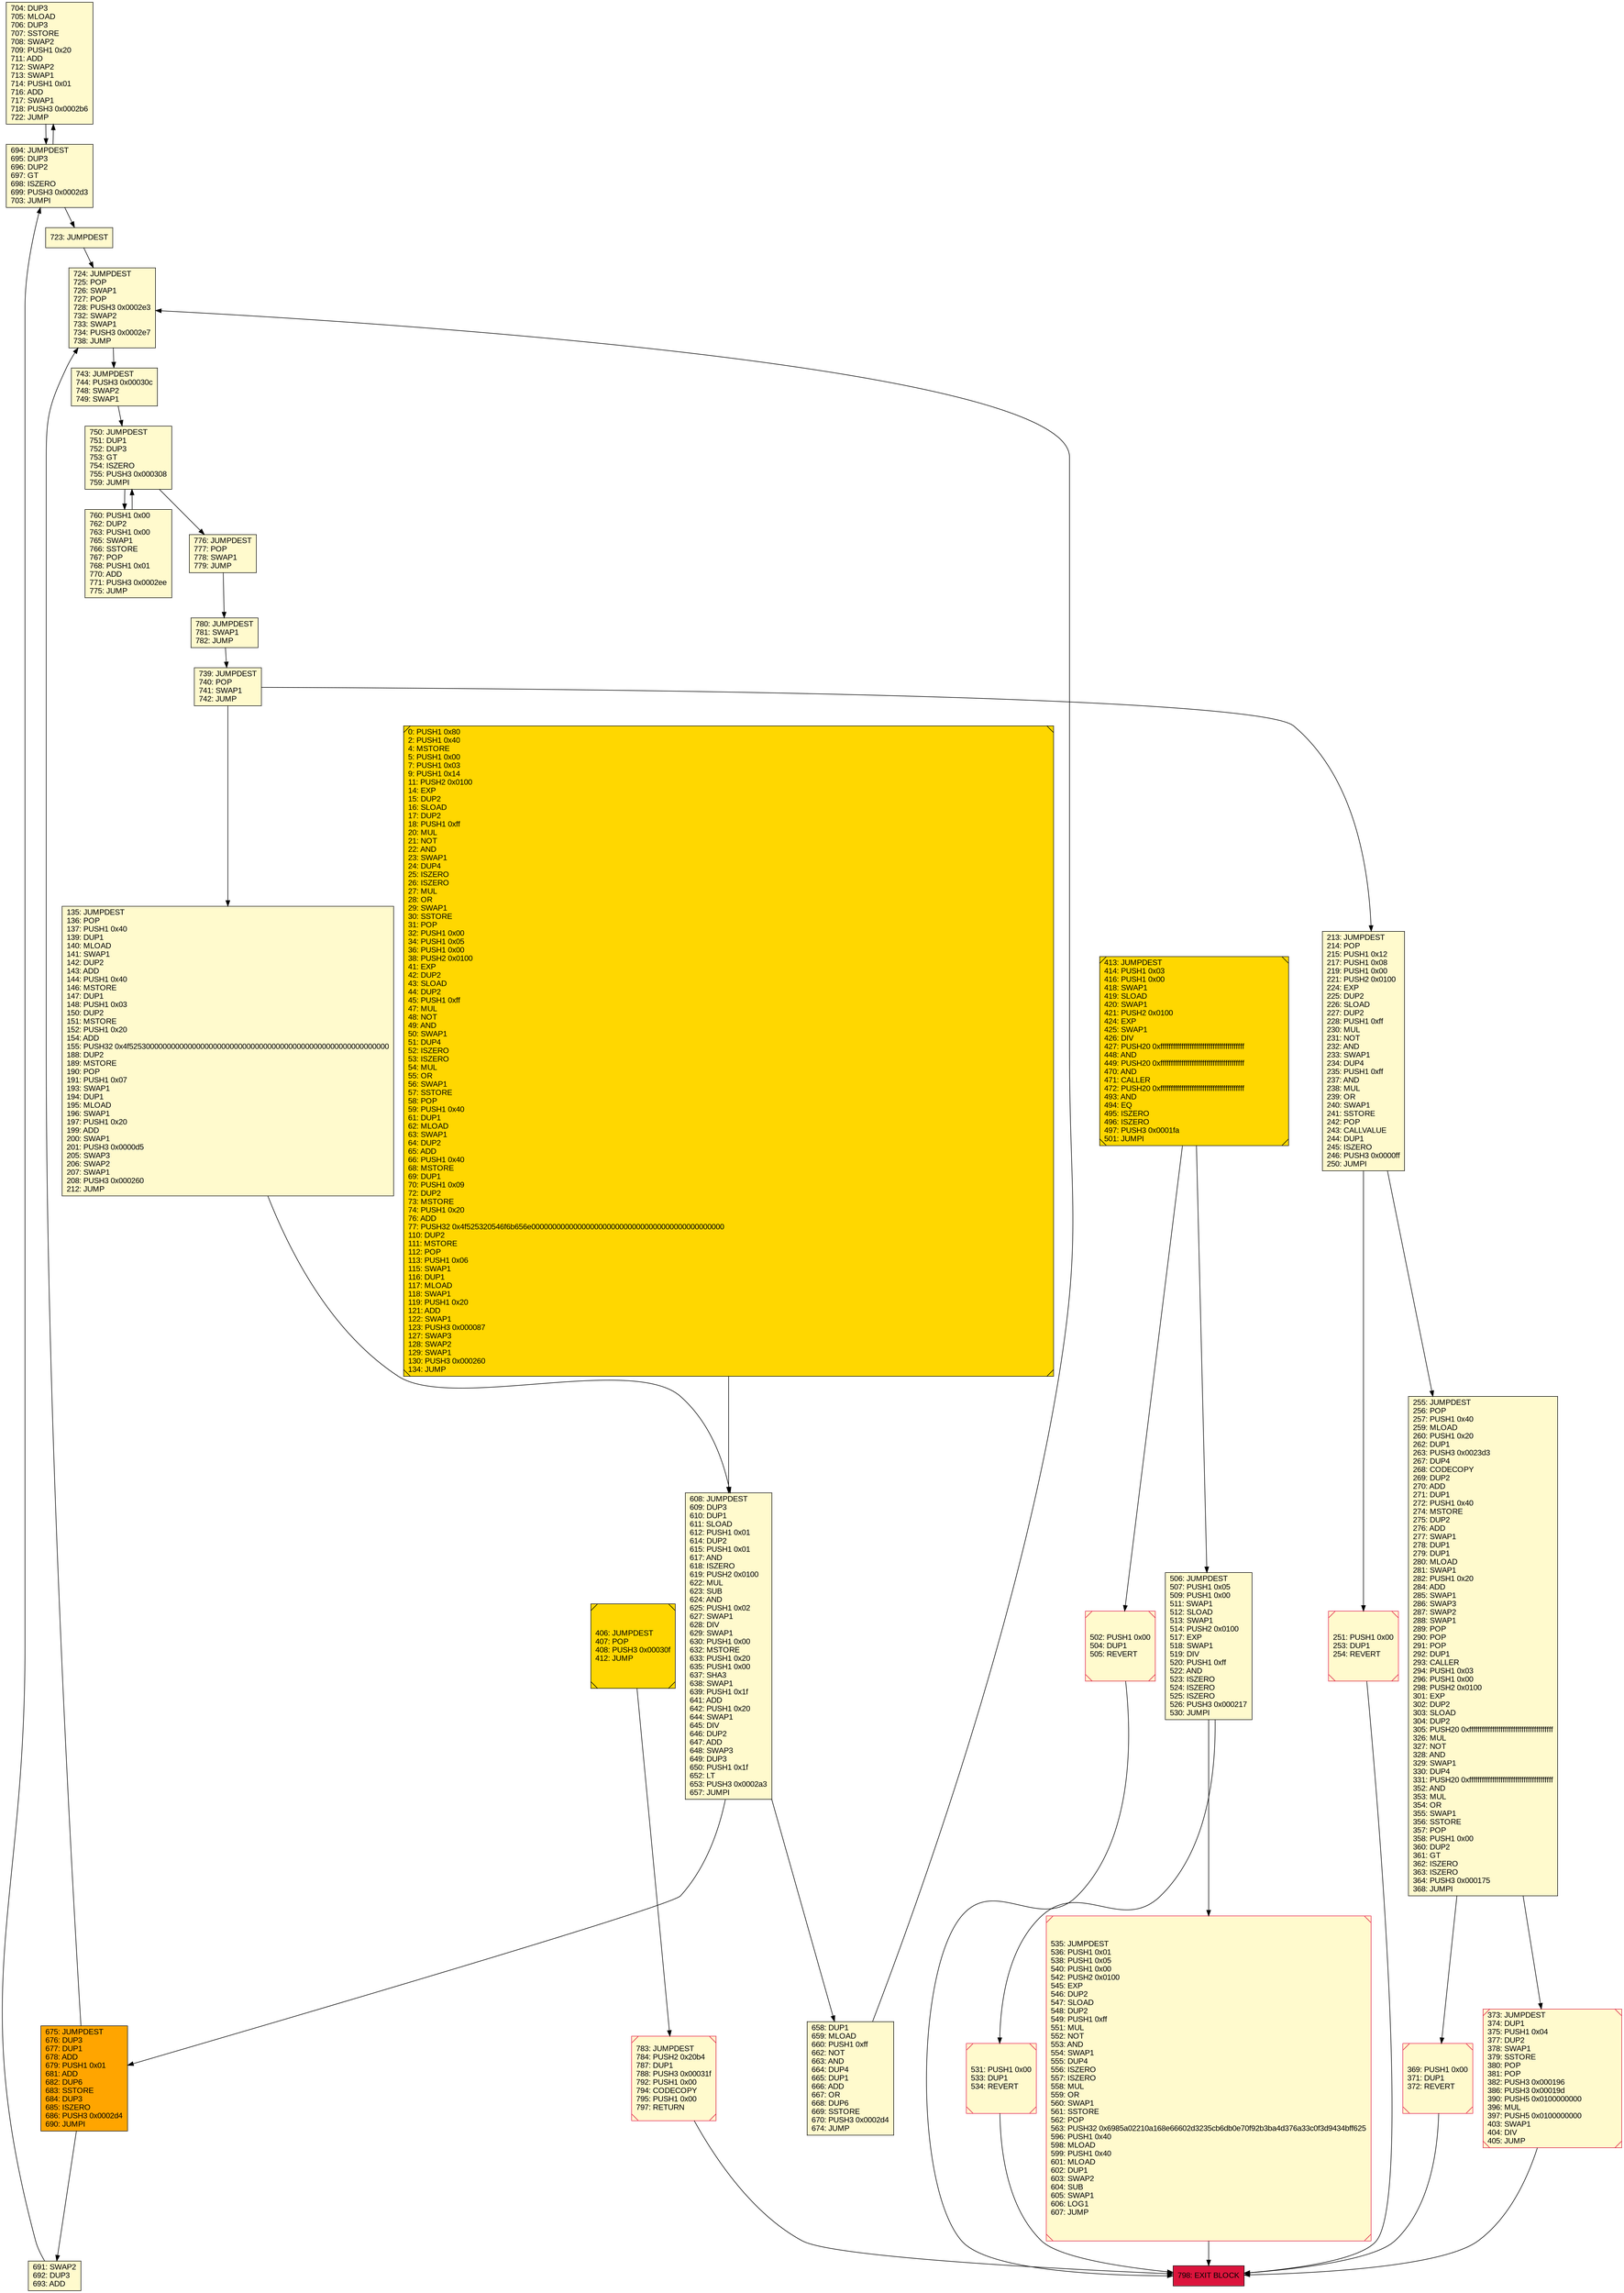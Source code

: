 digraph G {
bgcolor=transparent rankdir=UD;
node [shape=box style=filled color=black fillcolor=white fontname=arial fontcolor=black];
704 [label="704: DUP3\l705: MLOAD\l706: DUP3\l707: SSTORE\l708: SWAP2\l709: PUSH1 0x20\l711: ADD\l712: SWAP2\l713: SWAP1\l714: PUSH1 0x01\l716: ADD\l717: SWAP1\l718: PUSH3 0x0002b6\l722: JUMP\l" fillcolor=lemonchiffon ];
213 [label="213: JUMPDEST\l214: POP\l215: PUSH1 0x12\l217: PUSH1 0x08\l219: PUSH1 0x00\l221: PUSH2 0x0100\l224: EXP\l225: DUP2\l226: SLOAD\l227: DUP2\l228: PUSH1 0xff\l230: MUL\l231: NOT\l232: AND\l233: SWAP1\l234: DUP4\l235: PUSH1 0xff\l237: AND\l238: MUL\l239: OR\l240: SWAP1\l241: SSTORE\l242: POP\l243: CALLVALUE\l244: DUP1\l245: ISZERO\l246: PUSH3 0x0000ff\l250: JUMPI\l" fillcolor=lemonchiffon ];
608 [label="608: JUMPDEST\l609: DUP3\l610: DUP1\l611: SLOAD\l612: PUSH1 0x01\l614: DUP2\l615: PUSH1 0x01\l617: AND\l618: ISZERO\l619: PUSH2 0x0100\l622: MUL\l623: SUB\l624: AND\l625: PUSH1 0x02\l627: SWAP1\l628: DIV\l629: SWAP1\l630: PUSH1 0x00\l632: MSTORE\l633: PUSH1 0x20\l635: PUSH1 0x00\l637: SHA3\l638: SWAP1\l639: PUSH1 0x1f\l641: ADD\l642: PUSH1 0x20\l644: SWAP1\l645: DIV\l646: DUP2\l647: ADD\l648: SWAP3\l649: DUP3\l650: PUSH1 0x1f\l652: LT\l653: PUSH3 0x0002a3\l657: JUMPI\l" fillcolor=lemonchiffon ];
413 [label="413: JUMPDEST\l414: PUSH1 0x03\l416: PUSH1 0x00\l418: SWAP1\l419: SLOAD\l420: SWAP1\l421: PUSH2 0x0100\l424: EXP\l425: SWAP1\l426: DIV\l427: PUSH20 0xffffffffffffffffffffffffffffffffffffffff\l448: AND\l449: PUSH20 0xffffffffffffffffffffffffffffffffffffffff\l470: AND\l471: CALLER\l472: PUSH20 0xffffffffffffffffffffffffffffffffffffffff\l493: AND\l494: EQ\l495: ISZERO\l496: ISZERO\l497: PUSH3 0x0001fa\l501: JUMPI\l" fillcolor=lemonchiffon shape=Msquare fillcolor=gold ];
369 [label="369: PUSH1 0x00\l371: DUP1\l372: REVERT\l" fillcolor=lemonchiffon shape=Msquare color=crimson ];
675 [label="675: JUMPDEST\l676: DUP3\l677: DUP1\l678: ADD\l679: PUSH1 0x01\l681: ADD\l682: DUP6\l683: SSTORE\l684: DUP3\l685: ISZERO\l686: PUSH3 0x0002d4\l690: JUMPI\l" fillcolor=orange ];
783 [label="783: JUMPDEST\l784: PUSH2 0x20b4\l787: DUP1\l788: PUSH3 0x00031f\l792: PUSH1 0x00\l794: CODECOPY\l795: PUSH1 0x00\l797: RETURN\l" fillcolor=lemonchiffon shape=Msquare color=crimson ];
724 [label="724: JUMPDEST\l725: POP\l726: SWAP1\l727: POP\l728: PUSH3 0x0002e3\l732: SWAP2\l733: SWAP1\l734: PUSH3 0x0002e7\l738: JUMP\l" fillcolor=lemonchiffon ];
743 [label="743: JUMPDEST\l744: PUSH3 0x00030c\l748: SWAP2\l749: SWAP1\l" fillcolor=lemonchiffon ];
502 [label="502: PUSH1 0x00\l504: DUP1\l505: REVERT\l" fillcolor=lemonchiffon shape=Msquare color=crimson ];
776 [label="776: JUMPDEST\l777: POP\l778: SWAP1\l779: JUMP\l" fillcolor=lemonchiffon ];
251 [label="251: PUSH1 0x00\l253: DUP1\l254: REVERT\l" fillcolor=lemonchiffon shape=Msquare color=crimson ];
373 [label="373: JUMPDEST\l374: DUP1\l375: PUSH1 0x04\l377: DUP2\l378: SWAP1\l379: SSTORE\l380: POP\l381: POP\l382: PUSH3 0x000196\l386: PUSH3 0x00019d\l390: PUSH5 0x0100000000\l396: MUL\l397: PUSH5 0x0100000000\l403: SWAP1\l404: DIV\l405: JUMP\l" fillcolor=lemonchiffon shape=Msquare color=crimson ];
535 [label="535: JUMPDEST\l536: PUSH1 0x01\l538: PUSH1 0x05\l540: PUSH1 0x00\l542: PUSH2 0x0100\l545: EXP\l546: DUP2\l547: SLOAD\l548: DUP2\l549: PUSH1 0xff\l551: MUL\l552: NOT\l553: AND\l554: SWAP1\l555: DUP4\l556: ISZERO\l557: ISZERO\l558: MUL\l559: OR\l560: SWAP1\l561: SSTORE\l562: POP\l563: PUSH32 0x6985a02210a168e66602d3235cb6db0e70f92b3ba4d376a33c0f3d9434bff625\l596: PUSH1 0x40\l598: MLOAD\l599: PUSH1 0x40\l601: MLOAD\l602: DUP1\l603: SWAP2\l604: SUB\l605: SWAP1\l606: LOG1\l607: JUMP\l" fillcolor=lemonchiffon shape=Msquare color=crimson ];
798 [label="798: EXIT BLOCK\l" fillcolor=crimson ];
723 [label="723: JUMPDEST\l" fillcolor=lemonchiffon ];
406 [label="406: JUMPDEST\l407: POP\l408: PUSH3 0x00030f\l412: JUMP\l" fillcolor=lemonchiffon shape=Msquare fillcolor=gold ];
0 [label="0: PUSH1 0x80\l2: PUSH1 0x40\l4: MSTORE\l5: PUSH1 0x00\l7: PUSH1 0x03\l9: PUSH1 0x14\l11: PUSH2 0x0100\l14: EXP\l15: DUP2\l16: SLOAD\l17: DUP2\l18: PUSH1 0xff\l20: MUL\l21: NOT\l22: AND\l23: SWAP1\l24: DUP4\l25: ISZERO\l26: ISZERO\l27: MUL\l28: OR\l29: SWAP1\l30: SSTORE\l31: POP\l32: PUSH1 0x00\l34: PUSH1 0x05\l36: PUSH1 0x00\l38: PUSH2 0x0100\l41: EXP\l42: DUP2\l43: SLOAD\l44: DUP2\l45: PUSH1 0xff\l47: MUL\l48: NOT\l49: AND\l50: SWAP1\l51: DUP4\l52: ISZERO\l53: ISZERO\l54: MUL\l55: OR\l56: SWAP1\l57: SSTORE\l58: POP\l59: PUSH1 0x40\l61: DUP1\l62: MLOAD\l63: SWAP1\l64: DUP2\l65: ADD\l66: PUSH1 0x40\l68: MSTORE\l69: DUP1\l70: PUSH1 0x09\l72: DUP2\l73: MSTORE\l74: PUSH1 0x20\l76: ADD\l77: PUSH32 0x4f525320546f6b656e0000000000000000000000000000000000000000000000\l110: DUP2\l111: MSTORE\l112: POP\l113: PUSH1 0x06\l115: SWAP1\l116: DUP1\l117: MLOAD\l118: SWAP1\l119: PUSH1 0x20\l121: ADD\l122: SWAP1\l123: PUSH3 0x000087\l127: SWAP3\l128: SWAP2\l129: SWAP1\l130: PUSH3 0x000260\l134: JUMP\l" fillcolor=lemonchiffon shape=Msquare fillcolor=gold ];
255 [label="255: JUMPDEST\l256: POP\l257: PUSH1 0x40\l259: MLOAD\l260: PUSH1 0x20\l262: DUP1\l263: PUSH3 0x0023d3\l267: DUP4\l268: CODECOPY\l269: DUP2\l270: ADD\l271: DUP1\l272: PUSH1 0x40\l274: MSTORE\l275: DUP2\l276: ADD\l277: SWAP1\l278: DUP1\l279: DUP1\l280: MLOAD\l281: SWAP1\l282: PUSH1 0x20\l284: ADD\l285: SWAP1\l286: SWAP3\l287: SWAP2\l288: SWAP1\l289: POP\l290: POP\l291: POP\l292: DUP1\l293: CALLER\l294: PUSH1 0x03\l296: PUSH1 0x00\l298: PUSH2 0x0100\l301: EXP\l302: DUP2\l303: SLOAD\l304: DUP2\l305: PUSH20 0xffffffffffffffffffffffffffffffffffffffff\l326: MUL\l327: NOT\l328: AND\l329: SWAP1\l330: DUP4\l331: PUSH20 0xffffffffffffffffffffffffffffffffffffffff\l352: AND\l353: MUL\l354: OR\l355: SWAP1\l356: SSTORE\l357: POP\l358: PUSH1 0x00\l360: DUP2\l361: GT\l362: ISZERO\l363: ISZERO\l364: PUSH3 0x000175\l368: JUMPI\l" fillcolor=lemonchiffon ];
506 [label="506: JUMPDEST\l507: PUSH1 0x05\l509: PUSH1 0x00\l511: SWAP1\l512: SLOAD\l513: SWAP1\l514: PUSH2 0x0100\l517: EXP\l518: SWAP1\l519: DIV\l520: PUSH1 0xff\l522: AND\l523: ISZERO\l524: ISZERO\l525: ISZERO\l526: PUSH3 0x000217\l530: JUMPI\l" fillcolor=lemonchiffon ];
750 [label="750: JUMPDEST\l751: DUP1\l752: DUP3\l753: GT\l754: ISZERO\l755: PUSH3 0x000308\l759: JUMPI\l" fillcolor=lemonchiffon ];
691 [label="691: SWAP2\l692: DUP3\l693: ADD\l" fillcolor=lemonchiffon ];
760 [label="760: PUSH1 0x00\l762: DUP2\l763: PUSH1 0x00\l765: SWAP1\l766: SSTORE\l767: POP\l768: PUSH1 0x01\l770: ADD\l771: PUSH3 0x0002ee\l775: JUMP\l" fillcolor=lemonchiffon ];
531 [label="531: PUSH1 0x00\l533: DUP1\l534: REVERT\l" fillcolor=lemonchiffon shape=Msquare color=crimson ];
135 [label="135: JUMPDEST\l136: POP\l137: PUSH1 0x40\l139: DUP1\l140: MLOAD\l141: SWAP1\l142: DUP2\l143: ADD\l144: PUSH1 0x40\l146: MSTORE\l147: DUP1\l148: PUSH1 0x03\l150: DUP2\l151: MSTORE\l152: PUSH1 0x20\l154: ADD\l155: PUSH32 0x4f52530000000000000000000000000000000000000000000000000000000000\l188: DUP2\l189: MSTORE\l190: POP\l191: PUSH1 0x07\l193: SWAP1\l194: DUP1\l195: MLOAD\l196: SWAP1\l197: PUSH1 0x20\l199: ADD\l200: SWAP1\l201: PUSH3 0x0000d5\l205: SWAP3\l206: SWAP2\l207: SWAP1\l208: PUSH3 0x000260\l212: JUMP\l" fillcolor=lemonchiffon ];
739 [label="739: JUMPDEST\l740: POP\l741: SWAP1\l742: JUMP\l" fillcolor=lemonchiffon ];
694 [label="694: JUMPDEST\l695: DUP3\l696: DUP2\l697: GT\l698: ISZERO\l699: PUSH3 0x0002d3\l703: JUMPI\l" fillcolor=lemonchiffon ];
658 [label="658: DUP1\l659: MLOAD\l660: PUSH1 0xff\l662: NOT\l663: AND\l664: DUP4\l665: DUP1\l666: ADD\l667: OR\l668: DUP6\l669: SSTORE\l670: PUSH3 0x0002d4\l674: JUMP\l" fillcolor=lemonchiffon ];
780 [label="780: JUMPDEST\l781: SWAP1\l782: JUMP\l" fillcolor=lemonchiffon ];
724 -> 743;
739 -> 135;
251 -> 798;
373 -> 798;
675 -> 724;
691 -> 694;
535 -> 798;
502 -> 798;
723 -> 724;
780 -> 739;
783 -> 798;
369 -> 798;
608 -> 675;
506 -> 531;
213 -> 251;
750 -> 760;
760 -> 750;
413 -> 502;
675 -> 691;
413 -> 506;
658 -> 724;
776 -> 780;
0 -> 608;
694 -> 723;
531 -> 798;
213 -> 255;
694 -> 704;
704 -> 694;
506 -> 535;
608 -> 658;
255 -> 373;
406 -> 783;
135 -> 608;
739 -> 213;
750 -> 776;
255 -> 369;
743 -> 750;
}
